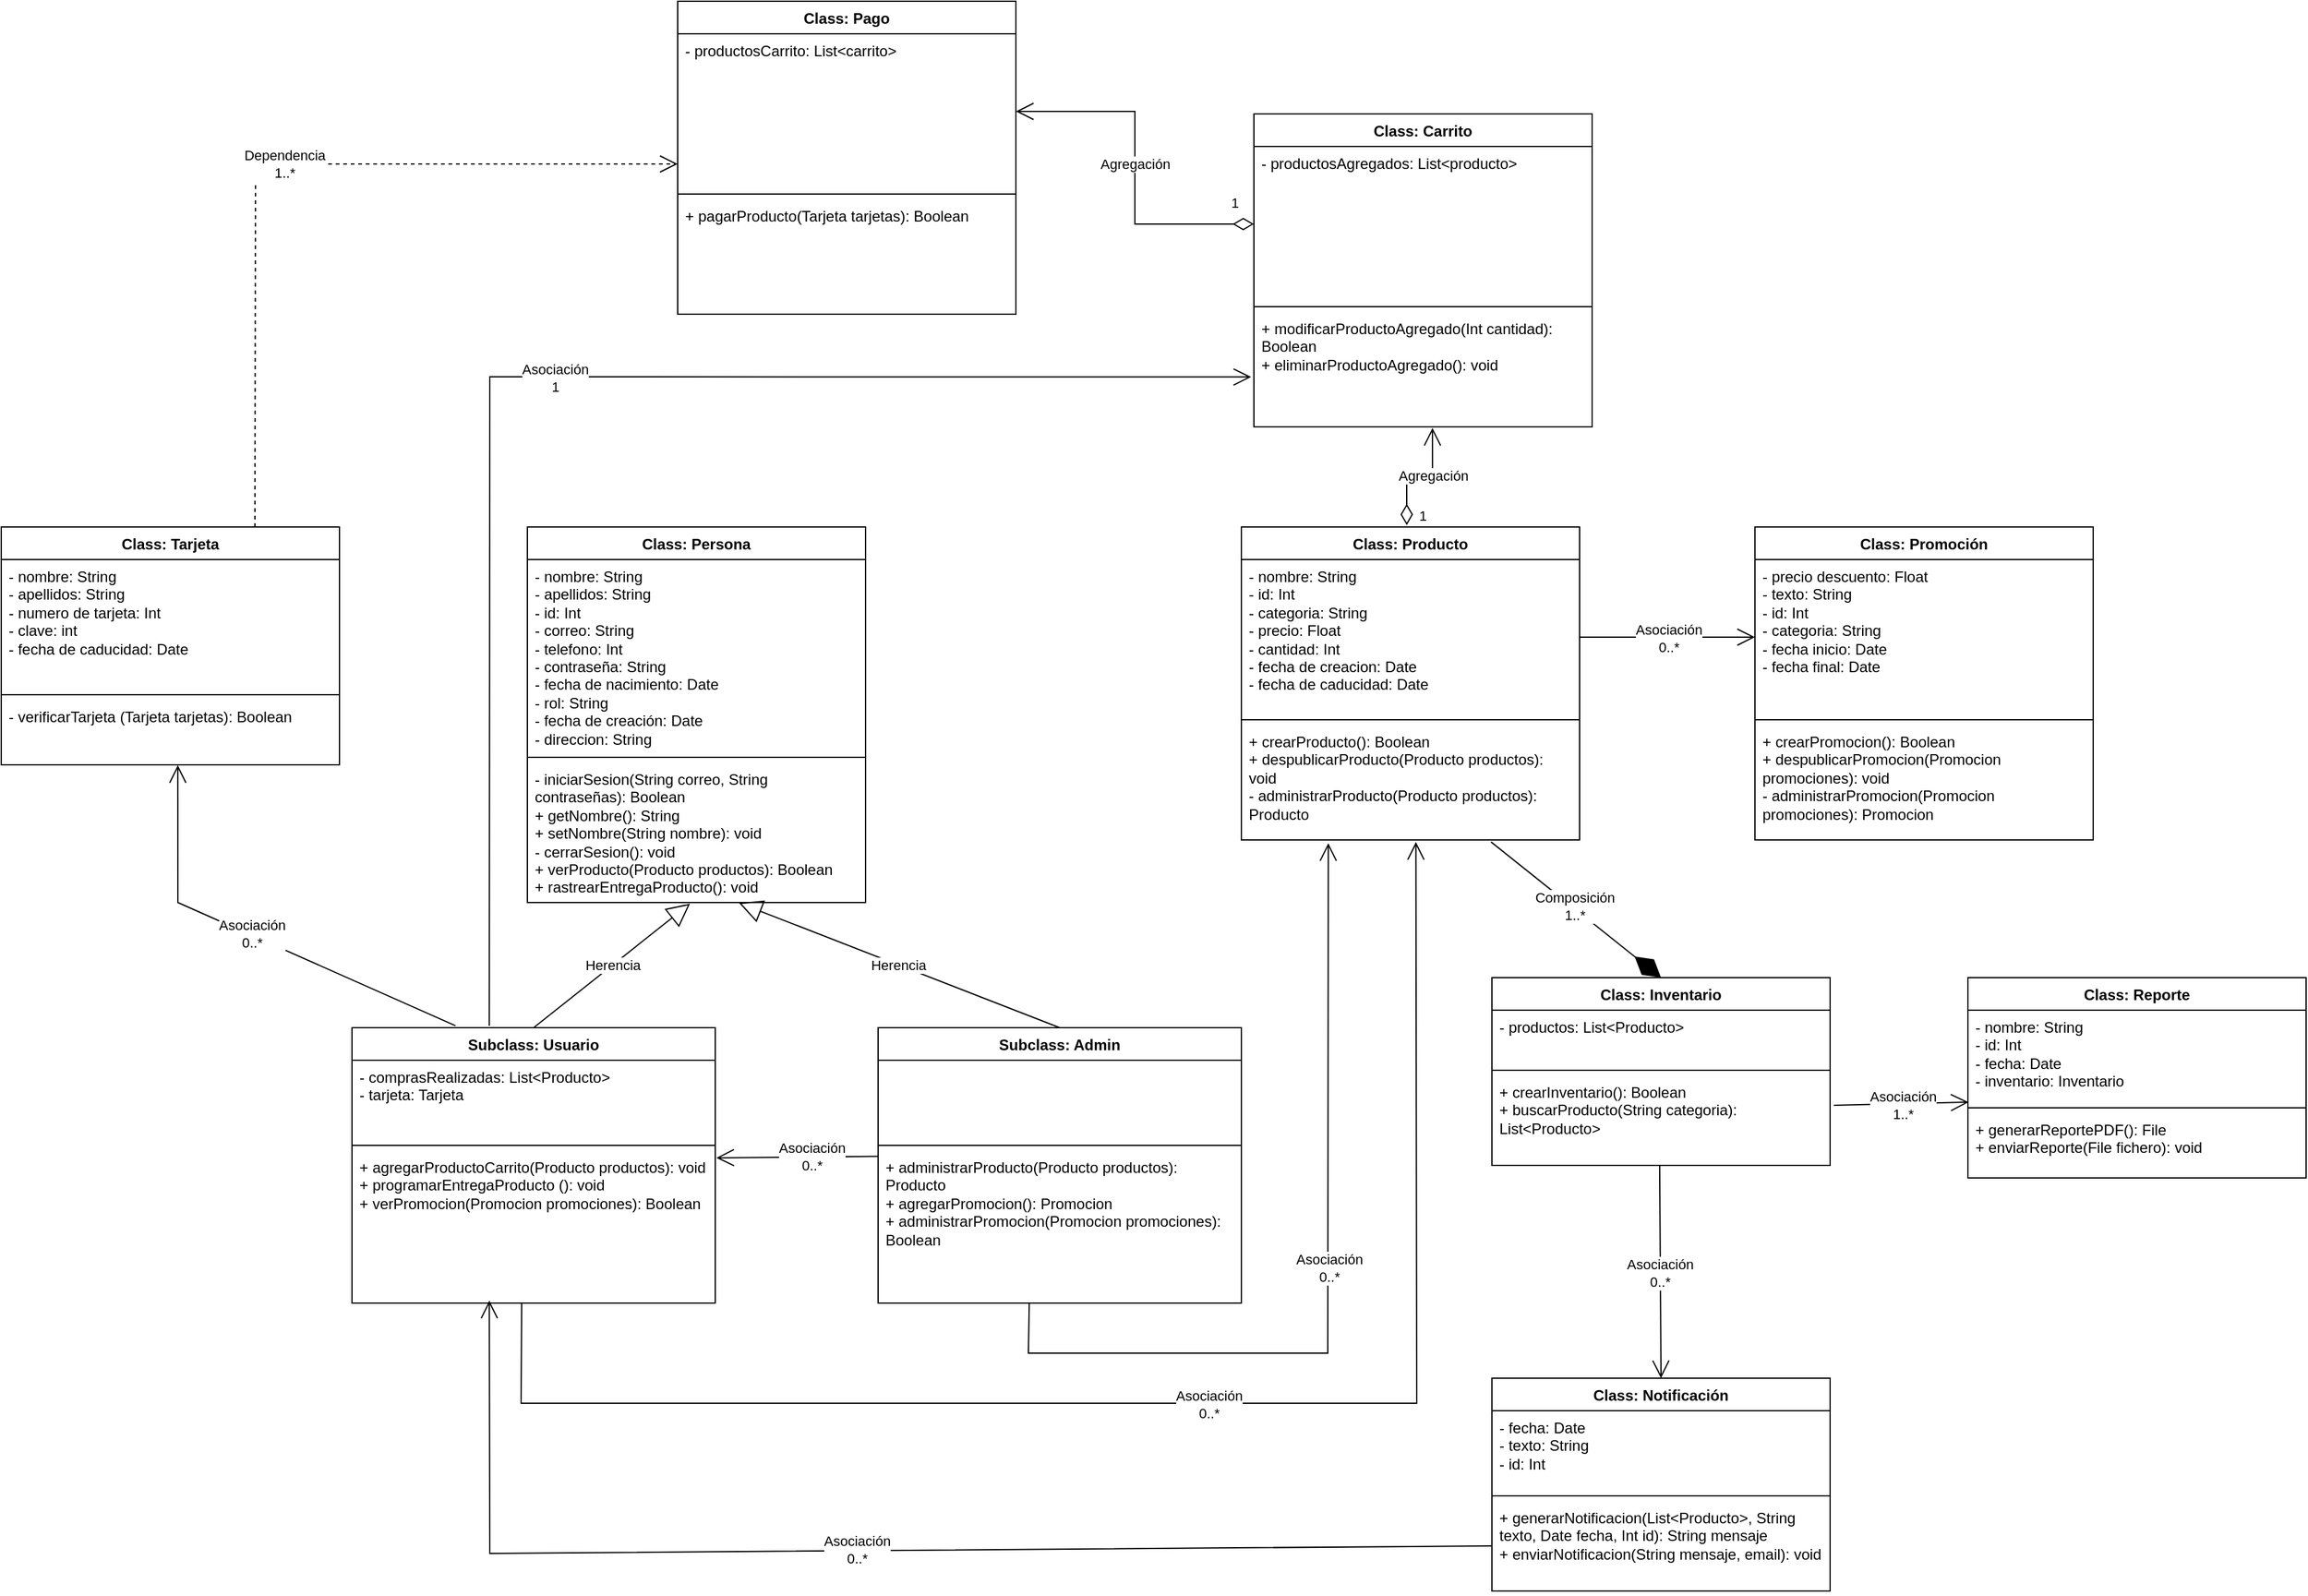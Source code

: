 <mxfile version="24.2.5" type="device">
  <diagram name="Página-1" id="-EEHuzkSb7xyCGnsYyjI">
    <mxGraphModel dx="3430" dy="2863" grid="1" gridSize="10" guides="1" tooltips="1" connect="1" arrows="1" fold="1" page="1" pageScale="1" pageWidth="827" pageHeight="1169" math="0" shadow="0">
      <root>
        <mxCell id="0" />
        <mxCell id="1" parent="0" />
        <mxCell id="qI3UWV8vr8-UtVVQKk_--10" value="Class: Persona" style="swimlane;fontStyle=1;align=center;verticalAlign=top;childLayout=stackLayout;horizontal=1;startSize=26;horizontalStack=0;resizeParent=1;resizeParentMax=0;resizeLast=0;collapsible=1;marginBottom=0;whiteSpace=wrap;html=1;" vertex="1" parent="1">
          <mxGeometry x="190" y="120" width="270" height="300" as="geometry" />
        </mxCell>
        <mxCell id="qI3UWV8vr8-UtVVQKk_--11" value="- nombre: String&lt;div&gt;- apellidos: String&lt;/div&gt;&lt;div&gt;- id: Int&lt;/div&gt;&lt;div&gt;- correo: String&lt;/div&gt;&lt;div&gt;- telefono: Int&lt;/div&gt;&lt;div&gt;- contraseña: String&lt;/div&gt;&lt;div&gt;- fecha de nacimiento: Date&lt;/div&gt;&lt;div&gt;- rol: String&lt;/div&gt;&lt;div&gt;- fecha de creación: Date&lt;/div&gt;&lt;div&gt;- direccion: String&lt;/div&gt;" style="text;strokeColor=none;fillColor=none;align=left;verticalAlign=top;spacingLeft=4;spacingRight=4;overflow=hidden;rotatable=0;points=[[0,0.5],[1,0.5]];portConstraint=eastwest;whiteSpace=wrap;html=1;" vertex="1" parent="qI3UWV8vr8-UtVVQKk_--10">
          <mxGeometry y="26" width="270" height="154" as="geometry" />
        </mxCell>
        <mxCell id="qI3UWV8vr8-UtVVQKk_--12" value="" style="line;strokeWidth=1;fillColor=none;align=left;verticalAlign=middle;spacingTop=-1;spacingLeft=3;spacingRight=3;rotatable=0;labelPosition=right;points=[];portConstraint=eastwest;strokeColor=inherit;" vertex="1" parent="qI3UWV8vr8-UtVVQKk_--10">
          <mxGeometry y="180" width="270" height="8" as="geometry" />
        </mxCell>
        <mxCell id="qI3UWV8vr8-UtVVQKk_--13" value="- iniciarSesion(String correo, String contraseñas): Boolean&lt;div&gt;+ getNombre(): String&lt;/div&gt;&lt;div&gt;+ setNombre(String nombre): void&lt;div&gt;- cerrarSesion(): void&lt;/div&gt;&lt;/div&gt;&lt;div&gt;&lt;div&gt;+ verProducto(Producto productos): Boolean&lt;/div&gt;&lt;/div&gt;&lt;div&gt;&lt;div&gt;+ rastrearEntregaProducto(): void&lt;/div&gt;&lt;/div&gt;&lt;div&gt;&lt;br&gt;&lt;/div&gt;" style="text;strokeColor=none;fillColor=none;align=left;verticalAlign=top;spacingLeft=4;spacingRight=4;overflow=hidden;rotatable=0;points=[[0,0.5],[1,0.5]];portConstraint=eastwest;whiteSpace=wrap;html=1;" vertex="1" parent="qI3UWV8vr8-UtVVQKk_--10">
          <mxGeometry y="188" width="270" height="112" as="geometry" />
        </mxCell>
        <mxCell id="qI3UWV8vr8-UtVVQKk_--14" value="Subclass: Usuario" style="swimlane;fontStyle=1;align=center;verticalAlign=top;childLayout=stackLayout;horizontal=1;startSize=26;horizontalStack=0;resizeParent=1;resizeParentMax=0;resizeLast=0;collapsible=1;marginBottom=0;whiteSpace=wrap;html=1;" vertex="1" parent="1">
          <mxGeometry x="50" y="520" width="290" height="220" as="geometry" />
        </mxCell>
        <mxCell id="qI3UWV8vr8-UtVVQKk_--15" value="&lt;div&gt;&lt;span style=&quot;background-color: initial;&quot;&gt;- comprasRealizadas: List&amp;lt;Producto&amp;gt;&lt;/span&gt;&lt;br&gt;&lt;/div&gt;- tarjeta: Tarjeta" style="text;strokeColor=none;fillColor=none;align=left;verticalAlign=top;spacingLeft=4;spacingRight=4;overflow=hidden;rotatable=0;points=[[0,0.5],[1,0.5]];portConstraint=eastwest;whiteSpace=wrap;html=1;" vertex="1" parent="qI3UWV8vr8-UtVVQKk_--14">
          <mxGeometry y="26" width="290" height="64" as="geometry" />
        </mxCell>
        <mxCell id="qI3UWV8vr8-UtVVQKk_--16" value="" style="line;strokeWidth=1;fillColor=none;align=left;verticalAlign=middle;spacingTop=-1;spacingLeft=3;spacingRight=3;rotatable=0;labelPosition=right;points=[];portConstraint=eastwest;strokeColor=inherit;" vertex="1" parent="qI3UWV8vr8-UtVVQKk_--14">
          <mxGeometry y="90" width="290" height="8" as="geometry" />
        </mxCell>
        <mxCell id="qI3UWV8vr8-UtVVQKk_--17" value="&lt;div&gt;&lt;span style=&quot;background-color: initial;&quot;&gt;+ agregarProductoCarrito(Producto productos): void&lt;/span&gt;&lt;br&gt;&lt;/div&gt;&lt;div&gt;&lt;span style=&quot;background-color: initial;&quot;&gt;+ programarEntregaProducto (): void&lt;/span&gt;&lt;br&gt;&lt;/div&gt;&lt;div&gt;&lt;span style=&quot;background-color: initial;&quot;&gt;+ verPromocion(Promocion promociones): Boolean&lt;/span&gt;&lt;br&gt;&lt;/div&gt;" style="text;strokeColor=none;fillColor=none;align=left;verticalAlign=top;spacingLeft=4;spacingRight=4;overflow=hidden;rotatable=0;points=[[0,0.5],[1,0.5]];portConstraint=eastwest;whiteSpace=wrap;html=1;" vertex="1" parent="qI3UWV8vr8-UtVVQKk_--14">
          <mxGeometry y="98" width="290" height="122" as="geometry" />
        </mxCell>
        <mxCell id="qI3UWV8vr8-UtVVQKk_--18" value="Subclass: Admin" style="swimlane;fontStyle=1;align=center;verticalAlign=top;childLayout=stackLayout;horizontal=1;startSize=26;horizontalStack=0;resizeParent=1;resizeParentMax=0;resizeLast=0;collapsible=1;marginBottom=0;whiteSpace=wrap;html=1;" vertex="1" parent="1">
          <mxGeometry x="470" y="520" width="290" height="220" as="geometry" />
        </mxCell>
        <mxCell id="qI3UWV8vr8-UtVVQKk_--19" value="&lt;div&gt;&lt;br&gt;&lt;/div&gt;" style="text;strokeColor=none;fillColor=none;align=left;verticalAlign=top;spacingLeft=4;spacingRight=4;overflow=hidden;rotatable=0;points=[[0,0.5],[1,0.5]];portConstraint=eastwest;whiteSpace=wrap;html=1;" vertex="1" parent="qI3UWV8vr8-UtVVQKk_--18">
          <mxGeometry y="26" width="290" height="64" as="geometry" />
        </mxCell>
        <mxCell id="qI3UWV8vr8-UtVVQKk_--20" value="" style="line;strokeWidth=1;fillColor=none;align=left;verticalAlign=middle;spacingTop=-1;spacingLeft=3;spacingRight=3;rotatable=0;labelPosition=right;points=[];portConstraint=eastwest;strokeColor=inherit;" vertex="1" parent="qI3UWV8vr8-UtVVQKk_--18">
          <mxGeometry y="90" width="290" height="8" as="geometry" />
        </mxCell>
        <mxCell id="qI3UWV8vr8-UtVVQKk_--21" value="+ administrarProducto(Producto productos): Producto&lt;div&gt;&lt;div&gt;&lt;span style=&quot;background-color: initial;&quot;&gt;+ agregarPromocion(): Promocion&lt;/span&gt;&lt;br&gt;&lt;/div&gt;&lt;/div&gt;&lt;div&gt;+ administrarPromocion(Promocion promociones): Boolean&lt;/div&gt;" style="text;strokeColor=none;fillColor=none;align=left;verticalAlign=top;spacingLeft=4;spacingRight=4;overflow=hidden;rotatable=0;points=[[0,0.5],[1,0.5]];portConstraint=eastwest;whiteSpace=wrap;html=1;" vertex="1" parent="qI3UWV8vr8-UtVVQKk_--18">
          <mxGeometry y="98" width="290" height="122" as="geometry" />
        </mxCell>
        <mxCell id="qI3UWV8vr8-UtVVQKk_--23" value="Herencia" style="endArrow=block;endSize=16;endFill=0;html=1;rounded=0;exitX=0.5;exitY=0;exitDx=0;exitDy=0;entryX=0.481;entryY=1.008;entryDx=0;entryDy=0;entryPerimeter=0;" edge="1" parent="1" source="qI3UWV8vr8-UtVVQKk_--14" target="qI3UWV8vr8-UtVVQKk_--13">
          <mxGeometry x="0.006" width="160" relative="1" as="geometry">
            <mxPoint x="250" y="540" as="sourcePoint" />
            <mxPoint x="410" y="540" as="targetPoint" />
            <mxPoint as="offset" />
          </mxGeometry>
        </mxCell>
        <mxCell id="qI3UWV8vr8-UtVVQKk_--24" value="Herencia" style="endArrow=block;endSize=16;endFill=0;html=1;rounded=0;entryX=0.626;entryY=1.003;entryDx=0;entryDy=0;entryPerimeter=0;exitX=0.5;exitY=0;exitDx=0;exitDy=0;" edge="1" parent="1" source="qI3UWV8vr8-UtVVQKk_--18" target="qI3UWV8vr8-UtVVQKk_--13">
          <mxGeometry x="0.006" width="160" relative="1" as="geometry">
            <mxPoint x="420" y="470" as="sourcePoint" />
            <mxPoint x="205" y="470" as="targetPoint" />
            <mxPoint as="offset" />
          </mxGeometry>
        </mxCell>
        <mxCell id="qI3UWV8vr8-UtVVQKk_--25" value="Class: Tarjeta" style="swimlane;fontStyle=1;align=center;verticalAlign=top;childLayout=stackLayout;horizontal=1;startSize=26;horizontalStack=0;resizeParent=1;resizeParentMax=0;resizeLast=0;collapsible=1;marginBottom=0;whiteSpace=wrap;html=1;" vertex="1" parent="1">
          <mxGeometry x="-230" y="120" width="270" height="190" as="geometry" />
        </mxCell>
        <mxCell id="qI3UWV8vr8-UtVVQKk_--26" value="- nombre: String&lt;div&gt;- apellidos: String&lt;/div&gt;&lt;div&gt;- numero de tarjeta: Int&lt;/div&gt;&lt;div&gt;- clave: int&lt;/div&gt;&lt;div&gt;- fecha de caducidad: Date&lt;/div&gt;" style="text;strokeColor=none;fillColor=none;align=left;verticalAlign=top;spacingLeft=4;spacingRight=4;overflow=hidden;rotatable=0;points=[[0,0.5],[1,0.5]];portConstraint=eastwest;whiteSpace=wrap;html=1;" vertex="1" parent="qI3UWV8vr8-UtVVQKk_--25">
          <mxGeometry y="26" width="270" height="104" as="geometry" />
        </mxCell>
        <mxCell id="qI3UWV8vr8-UtVVQKk_--27" value="" style="line;strokeWidth=1;fillColor=none;align=left;verticalAlign=middle;spacingTop=-1;spacingLeft=3;spacingRight=3;rotatable=0;labelPosition=right;points=[];portConstraint=eastwest;strokeColor=inherit;" vertex="1" parent="qI3UWV8vr8-UtVVQKk_--25">
          <mxGeometry y="130" width="270" height="8" as="geometry" />
        </mxCell>
        <mxCell id="qI3UWV8vr8-UtVVQKk_--28" value="- verificarTarjeta (Tarjeta tarjetas): Boolean" style="text;strokeColor=none;fillColor=none;align=left;verticalAlign=top;spacingLeft=4;spacingRight=4;overflow=hidden;rotatable=0;points=[[0,0.5],[1,0.5]];portConstraint=eastwest;whiteSpace=wrap;html=1;" vertex="1" parent="qI3UWV8vr8-UtVVQKk_--25">
          <mxGeometry y="138" width="270" height="52" as="geometry" />
        </mxCell>
        <mxCell id="qI3UWV8vr8-UtVVQKk_--30" value="" style="endArrow=open;endFill=1;endSize=12;html=1;rounded=0;entryX=0.522;entryY=1.005;entryDx=0;entryDy=0;entryPerimeter=0;exitX=0.285;exitY=-0.007;exitDx=0;exitDy=0;exitPerimeter=0;" edge="1" parent="1" source="qI3UWV8vr8-UtVVQKk_--14" target="qI3UWV8vr8-UtVVQKk_--28">
          <mxGeometry width="160" relative="1" as="geometry">
            <mxPoint x="740" y="330" as="sourcePoint" />
            <mxPoint x="941" y="320" as="targetPoint" />
            <Array as="points">
              <mxPoint x="-89" y="420" />
            </Array>
          </mxGeometry>
        </mxCell>
        <mxCell id="qI3UWV8vr8-UtVVQKk_--31" value="Asociación&lt;div&gt;0..*&lt;/div&gt;" style="edgeLabel;html=1;align=center;verticalAlign=middle;resizable=0;points=[];" vertex="1" connectable="0" parent="qI3UWV8vr8-UtVVQKk_--30">
          <mxGeometry x="0.012" y="-1" relative="1" as="geometry">
            <mxPoint as="offset" />
          </mxGeometry>
        </mxCell>
        <mxCell id="qI3UWV8vr8-UtVVQKk_--32" value="Class: Producto" style="swimlane;fontStyle=1;align=center;verticalAlign=top;childLayout=stackLayout;horizontal=1;startSize=26;horizontalStack=0;resizeParent=1;resizeParentMax=0;resizeLast=0;collapsible=1;marginBottom=0;whiteSpace=wrap;html=1;" vertex="1" parent="1">
          <mxGeometry x="760" y="120" width="270" height="250" as="geometry" />
        </mxCell>
        <mxCell id="qI3UWV8vr8-UtVVQKk_--33" value="- nombre: String&lt;div&gt;- id: Int&lt;/div&gt;&lt;div&gt;- categoria: String&lt;/div&gt;&lt;div&gt;- precio: Float&lt;/div&gt;&lt;div&gt;- cantidad: Int&lt;/div&gt;&lt;div&gt;- fecha de creacion: Date&lt;/div&gt;&lt;div&gt;- fecha de caducidad: Date&lt;/div&gt;" style="text;strokeColor=none;fillColor=none;align=left;verticalAlign=top;spacingLeft=4;spacingRight=4;overflow=hidden;rotatable=0;points=[[0,0.5],[1,0.5]];portConstraint=eastwest;whiteSpace=wrap;html=1;" vertex="1" parent="qI3UWV8vr8-UtVVQKk_--32">
          <mxGeometry y="26" width="270" height="124" as="geometry" />
        </mxCell>
        <mxCell id="qI3UWV8vr8-UtVVQKk_--34" value="" style="line;strokeWidth=1;fillColor=none;align=left;verticalAlign=middle;spacingTop=-1;spacingLeft=3;spacingRight=3;rotatable=0;labelPosition=right;points=[];portConstraint=eastwest;strokeColor=inherit;" vertex="1" parent="qI3UWV8vr8-UtVVQKk_--32">
          <mxGeometry y="150" width="270" height="8" as="geometry" />
        </mxCell>
        <mxCell id="qI3UWV8vr8-UtVVQKk_--35" value="+ crearProducto(): Boolean&lt;div&gt;+ despublicarProducto(Producto productos): void&lt;/div&gt;&lt;div&gt;&lt;span style=&quot;text-indent: 85.5px; background-color: initial;&quot;&gt;- administrarProducto(Producto productos): Producto&lt;/span&gt;&lt;/div&gt;" style="text;strokeColor=none;fillColor=none;align=left;verticalAlign=top;spacingLeft=4;spacingRight=4;overflow=hidden;rotatable=0;points=[[0,0.5],[1,0.5]];portConstraint=eastwest;whiteSpace=wrap;html=1;" vertex="1" parent="qI3UWV8vr8-UtVVQKk_--32">
          <mxGeometry y="158" width="270" height="92" as="geometry" />
        </mxCell>
        <mxCell id="qI3UWV8vr8-UtVVQKk_--36" value="" style="endArrow=open;endFill=1;endSize=12;html=1;rounded=0;exitX=0.467;exitY=0.997;exitDx=0;exitDy=0;exitPerimeter=0;entryX=0.516;entryY=1.018;entryDx=0;entryDy=0;entryPerimeter=0;" edge="1" parent="1" source="qI3UWV8vr8-UtVVQKk_--17" target="qI3UWV8vr8-UtVVQKk_--35">
          <mxGeometry width="160" relative="1" as="geometry">
            <mxPoint x="478.0" y="939.6" as="sourcePoint" />
            <mxPoint x="900" y="410" as="targetPoint" />
            <Array as="points">
              <mxPoint x="185" y="820" />
              <mxPoint x="900" y="820" />
            </Array>
          </mxGeometry>
        </mxCell>
        <mxCell id="qI3UWV8vr8-UtVVQKk_--37" value="Asociación&lt;div&gt;0..*&lt;/div&gt;" style="edgeLabel;html=1;align=center;verticalAlign=middle;resizable=0;points=[];" vertex="1" connectable="0" parent="qI3UWV8vr8-UtVVQKk_--36">
          <mxGeometry x="0.012" y="-1" relative="1" as="geometry">
            <mxPoint as="offset" />
          </mxGeometry>
        </mxCell>
        <mxCell id="qI3UWV8vr8-UtVVQKk_--38" value="Class: Inventario" style="swimlane;fontStyle=1;align=center;verticalAlign=top;childLayout=stackLayout;horizontal=1;startSize=26;horizontalStack=0;resizeParent=1;resizeParentMax=0;resizeLast=0;collapsible=1;marginBottom=0;whiteSpace=wrap;html=1;" vertex="1" parent="1">
          <mxGeometry x="960" y="480" width="270" height="150" as="geometry" />
        </mxCell>
        <mxCell id="qI3UWV8vr8-UtVVQKk_--39" value="- productos: List&amp;lt;Producto&amp;gt;" style="text;strokeColor=none;fillColor=none;align=left;verticalAlign=top;spacingLeft=4;spacingRight=4;overflow=hidden;rotatable=0;points=[[0,0.5],[1,0.5]];portConstraint=eastwest;whiteSpace=wrap;html=1;" vertex="1" parent="qI3UWV8vr8-UtVVQKk_--38">
          <mxGeometry y="26" width="270" height="44" as="geometry" />
        </mxCell>
        <mxCell id="qI3UWV8vr8-UtVVQKk_--40" value="" style="line;strokeWidth=1;fillColor=none;align=left;verticalAlign=middle;spacingTop=-1;spacingLeft=3;spacingRight=3;rotatable=0;labelPosition=right;points=[];portConstraint=eastwest;strokeColor=inherit;" vertex="1" parent="qI3UWV8vr8-UtVVQKk_--38">
          <mxGeometry y="70" width="270" height="8" as="geometry" />
        </mxCell>
        <mxCell id="qI3UWV8vr8-UtVVQKk_--41" value="&lt;div&gt;+ crearInventario(): Boolean&lt;/div&gt;&lt;div&gt;+ buscarProducto(String categoria): List&amp;lt;Producto&amp;gt;&lt;br&gt;&lt;/div&gt;&lt;div&gt;&lt;br&gt;&lt;/div&gt;" style="text;strokeColor=none;fillColor=none;align=left;verticalAlign=top;spacingLeft=4;spacingRight=4;overflow=hidden;rotatable=0;points=[[0,0.5],[1,0.5]];portConstraint=eastwest;whiteSpace=wrap;html=1;" vertex="1" parent="qI3UWV8vr8-UtVVQKk_--38">
          <mxGeometry y="78" width="270" height="72" as="geometry" />
        </mxCell>
        <mxCell id="qI3UWV8vr8-UtVVQKk_--42" value="" style="endArrow=diamondThin;endFill=1;endSize=24;html=1;rounded=0;exitX=0.738;exitY=1.017;exitDx=0;exitDy=0;exitPerimeter=0;entryX=0.5;entryY=0;entryDx=0;entryDy=0;" edge="1" parent="1" source="qI3UWV8vr8-UtVVQKk_--35" target="qI3UWV8vr8-UtVVQKk_--38">
          <mxGeometry width="160" relative="1" as="geometry">
            <mxPoint x="770" y="520" as="sourcePoint" />
            <mxPoint x="1180" y="400" as="targetPoint" />
          </mxGeometry>
        </mxCell>
        <mxCell id="qI3UWV8vr8-UtVVQKk_--43" value="Composición&lt;div&gt;1..*&lt;/div&gt;" style="edgeLabel;html=1;align=center;verticalAlign=middle;resizable=0;points=[];" vertex="1" connectable="0" parent="qI3UWV8vr8-UtVVQKk_--42">
          <mxGeometry x="-0.034" y="1" relative="1" as="geometry">
            <mxPoint as="offset" />
          </mxGeometry>
        </mxCell>
        <mxCell id="qI3UWV8vr8-UtVVQKk_--44" value="" style="endArrow=open;endFill=1;endSize=12;html=1;rounded=0;entryX=0.257;entryY=1.028;entryDx=0;entryDy=0;entryPerimeter=0;exitX=0.416;exitY=1.002;exitDx=0;exitDy=0;exitPerimeter=0;" edge="1" parent="1" source="qI3UWV8vr8-UtVVQKk_--21" target="qI3UWV8vr8-UtVVQKk_--35">
          <mxGeometry width="160" relative="1" as="geometry">
            <mxPoint x="560" y="730" as="sourcePoint" />
            <mxPoint x="970" y="619" as="targetPoint" />
            <Array as="points">
              <mxPoint x="590" y="780" />
              <mxPoint x="829" y="780" />
            </Array>
          </mxGeometry>
        </mxCell>
        <mxCell id="qI3UWV8vr8-UtVVQKk_--45" value="Asociación&lt;div&gt;0..*&lt;/div&gt;" style="edgeLabel;html=1;align=center;verticalAlign=middle;resizable=0;points=[];" vertex="1" connectable="0" parent="qI3UWV8vr8-UtVVQKk_--44">
          <mxGeometry x="0.012" y="-1" relative="1" as="geometry">
            <mxPoint as="offset" />
          </mxGeometry>
        </mxCell>
        <mxCell id="qI3UWV8vr8-UtVVQKk_--51" value="Class: Notificación" style="swimlane;fontStyle=1;align=center;verticalAlign=top;childLayout=stackLayout;horizontal=1;startSize=26;horizontalStack=0;resizeParent=1;resizeParentMax=0;resizeLast=0;collapsible=1;marginBottom=0;whiteSpace=wrap;html=1;" vertex="1" parent="1">
          <mxGeometry x="960" y="800" width="270" height="170" as="geometry" />
        </mxCell>
        <mxCell id="qI3UWV8vr8-UtVVQKk_--52" value="- fecha: Date&lt;div&gt;- texto: String&lt;/div&gt;&lt;div&gt;- id: Int&lt;/div&gt;" style="text;strokeColor=none;fillColor=none;align=left;verticalAlign=top;spacingLeft=4;spacingRight=4;overflow=hidden;rotatable=0;points=[[0,0.5],[1,0.5]];portConstraint=eastwest;whiteSpace=wrap;html=1;" vertex="1" parent="qI3UWV8vr8-UtVVQKk_--51">
          <mxGeometry y="26" width="270" height="64" as="geometry" />
        </mxCell>
        <mxCell id="qI3UWV8vr8-UtVVQKk_--53" value="" style="line;strokeWidth=1;fillColor=none;align=left;verticalAlign=middle;spacingTop=-1;spacingLeft=3;spacingRight=3;rotatable=0;labelPosition=right;points=[];portConstraint=eastwest;strokeColor=inherit;" vertex="1" parent="qI3UWV8vr8-UtVVQKk_--51">
          <mxGeometry y="90" width="270" height="8" as="geometry" />
        </mxCell>
        <mxCell id="qI3UWV8vr8-UtVVQKk_--54" value="&lt;div&gt;+ generarNotificacion(List&amp;lt;Producto&amp;gt;, String texto, Date fecha, Int id): String mensaje&lt;/div&gt;&lt;div&gt;+ enviarNotificacion(String mensaje, email): void&lt;/div&gt;" style="text;strokeColor=none;fillColor=none;align=left;verticalAlign=top;spacingLeft=4;spacingRight=4;overflow=hidden;rotatable=0;points=[[0,0.5],[1,0.5]];portConstraint=eastwest;whiteSpace=wrap;html=1;" vertex="1" parent="qI3UWV8vr8-UtVVQKk_--51">
          <mxGeometry y="98" width="270" height="72" as="geometry" />
        </mxCell>
        <mxCell id="qI3UWV8vr8-UtVVQKk_--55" value="" style="endArrow=open;endFill=1;endSize=12;html=1;rounded=0;entryX=0.5;entryY=0;entryDx=0;entryDy=0;exitX=0.496;exitY=0.993;exitDx=0;exitDy=0;exitPerimeter=0;" edge="1" parent="1" source="qI3UWV8vr8-UtVVQKk_--41" target="qI3UWV8vr8-UtVVQKk_--51">
          <mxGeometry width="160" relative="1" as="geometry">
            <mxPoint x="1052" y="724.5" as="sourcePoint" />
            <mxPoint x="830" y="515.5" as="targetPoint" />
            <Array as="points" />
          </mxGeometry>
        </mxCell>
        <mxCell id="qI3UWV8vr8-UtVVQKk_--56" value="Asociación&lt;div&gt;0..*&lt;/div&gt;" style="edgeLabel;html=1;align=center;verticalAlign=middle;resizable=0;points=[];" vertex="1" connectable="0" parent="qI3UWV8vr8-UtVVQKk_--55">
          <mxGeometry x="0.012" y="-1" relative="1" as="geometry">
            <mxPoint as="offset" />
          </mxGeometry>
        </mxCell>
        <mxCell id="qI3UWV8vr8-UtVVQKk_--57" value="" style="endArrow=open;endFill=1;endSize=12;html=1;rounded=0;exitX=0;exitY=0.5;exitDx=0;exitDy=0;entryX=0.378;entryY=0.984;entryDx=0;entryDy=0;entryPerimeter=0;" edge="1" parent="1" source="qI3UWV8vr8-UtVVQKk_--54" target="qI3UWV8vr8-UtVVQKk_--17">
          <mxGeometry width="160" relative="1" as="geometry">
            <mxPoint x="720" y="860" as="sourcePoint" />
            <mxPoint x="70" y="800" as="targetPoint" />
            <Array as="points">
              <mxPoint x="160" y="940" />
            </Array>
          </mxGeometry>
        </mxCell>
        <mxCell id="qI3UWV8vr8-UtVVQKk_--58" value="Asociación&lt;div&gt;0..*&lt;/div&gt;" style="edgeLabel;html=1;align=center;verticalAlign=middle;resizable=0;points=[];" vertex="1" connectable="0" parent="qI3UWV8vr8-UtVVQKk_--57">
          <mxGeometry x="0.012" y="-1" relative="1" as="geometry">
            <mxPoint as="offset" />
          </mxGeometry>
        </mxCell>
        <mxCell id="qI3UWV8vr8-UtVVQKk_--59" value="Class: Reporte" style="swimlane;fontStyle=1;align=center;verticalAlign=top;childLayout=stackLayout;horizontal=1;startSize=26;horizontalStack=0;resizeParent=1;resizeParentMax=0;resizeLast=0;collapsible=1;marginBottom=0;whiteSpace=wrap;html=1;" vertex="1" parent="1">
          <mxGeometry x="1340" y="480" width="270" height="160" as="geometry" />
        </mxCell>
        <mxCell id="qI3UWV8vr8-UtVVQKk_--60" value="- nombre: String&lt;div&gt;- id: Int&lt;/div&gt;&lt;div&gt;- fecha: Date&lt;/div&gt;&lt;div&gt;- inventario: Inventario&lt;/div&gt;" style="text;strokeColor=none;fillColor=none;align=left;verticalAlign=top;spacingLeft=4;spacingRight=4;overflow=hidden;rotatable=0;points=[[0,0.5],[1,0.5]];portConstraint=eastwest;whiteSpace=wrap;html=1;" vertex="1" parent="qI3UWV8vr8-UtVVQKk_--59">
          <mxGeometry y="26" width="270" height="74" as="geometry" />
        </mxCell>
        <mxCell id="qI3UWV8vr8-UtVVQKk_--61" value="" style="line;strokeWidth=1;fillColor=none;align=left;verticalAlign=middle;spacingTop=-1;spacingLeft=3;spacingRight=3;rotatable=0;labelPosition=right;points=[];portConstraint=eastwest;strokeColor=inherit;" vertex="1" parent="qI3UWV8vr8-UtVVQKk_--59">
          <mxGeometry y="100" width="270" height="8" as="geometry" />
        </mxCell>
        <mxCell id="qI3UWV8vr8-UtVVQKk_--62" value="&lt;div&gt;+ generarReportePDF(): File&lt;/div&gt;&lt;div&gt;+ enviarReporte(File fichero): void&lt;/div&gt;" style="text;strokeColor=none;fillColor=none;align=left;verticalAlign=top;spacingLeft=4;spacingRight=4;overflow=hidden;rotatable=0;points=[[0,0.5],[1,0.5]];portConstraint=eastwest;whiteSpace=wrap;html=1;" vertex="1" parent="qI3UWV8vr8-UtVVQKk_--59">
          <mxGeometry y="108" width="270" height="52" as="geometry" />
        </mxCell>
        <mxCell id="qI3UWV8vr8-UtVVQKk_--63" value="" style="endArrow=open;endFill=1;endSize=12;html=1;rounded=0;entryX=0.002;entryY=0.993;entryDx=0;entryDy=0;exitX=1.011;exitY=0.333;exitDx=0;exitDy=0;entryPerimeter=0;exitPerimeter=0;" edge="1" parent="1" source="qI3UWV8vr8-UtVVQKk_--41" target="qI3UWV8vr8-UtVVQKk_--60">
          <mxGeometry width="160" relative="1" as="geometry">
            <mxPoint x="1104" y="610" as="sourcePoint" />
            <mxPoint x="1105" y="810" as="targetPoint" />
            <Array as="points" />
          </mxGeometry>
        </mxCell>
        <mxCell id="qI3UWV8vr8-UtVVQKk_--64" value="Asociación&lt;div&gt;1..*&lt;/div&gt;" style="edgeLabel;html=1;align=center;verticalAlign=middle;resizable=0;points=[];" vertex="1" connectable="0" parent="qI3UWV8vr8-UtVVQKk_--63">
          <mxGeometry x="0.012" y="-1" relative="1" as="geometry">
            <mxPoint as="offset" />
          </mxGeometry>
        </mxCell>
        <mxCell id="qI3UWV8vr8-UtVVQKk_--68" value="" style="endArrow=open;endFill=1;endSize=12;html=1;rounded=0;exitX=0;exitY=0.039;exitDx=0;exitDy=0;exitPerimeter=0;entryX=1.003;entryY=0.049;entryDx=0;entryDy=0;entryPerimeter=0;" edge="1" parent="1" source="qI3UWV8vr8-UtVVQKk_--21" target="qI3UWV8vr8-UtVVQKk_--17">
          <mxGeometry width="160" relative="1" as="geometry">
            <mxPoint x="400" y="619.5" as="sourcePoint" />
            <mxPoint x="360" y="650" as="targetPoint" />
          </mxGeometry>
        </mxCell>
        <mxCell id="qI3UWV8vr8-UtVVQKk_--69" value="Asociación&lt;div&gt;0..*&lt;/div&gt;" style="edgeLabel;html=1;align=center;verticalAlign=middle;resizable=0;points=[];" vertex="1" connectable="0" parent="qI3UWV8vr8-UtVVQKk_--68">
          <mxGeometry x="-0.179" y="-1" relative="1" as="geometry">
            <mxPoint as="offset" />
          </mxGeometry>
        </mxCell>
        <mxCell id="qI3UWV8vr8-UtVVQKk_--70" value="Class: Pago" style="swimlane;fontStyle=1;align=center;verticalAlign=top;childLayout=stackLayout;horizontal=1;startSize=26;horizontalStack=0;resizeParent=1;resizeParentMax=0;resizeLast=0;collapsible=1;marginBottom=0;whiteSpace=wrap;html=1;" vertex="1" parent="1">
          <mxGeometry x="310" y="-300" width="270" height="250" as="geometry" />
        </mxCell>
        <mxCell id="qI3UWV8vr8-UtVVQKk_--71" value="- productosCarrito: List&amp;lt;carrito&amp;gt;" style="text;strokeColor=none;fillColor=none;align=left;verticalAlign=top;spacingLeft=4;spacingRight=4;overflow=hidden;rotatable=0;points=[[0,0.5],[1,0.5]];portConstraint=eastwest;whiteSpace=wrap;html=1;" vertex="1" parent="qI3UWV8vr8-UtVVQKk_--70">
          <mxGeometry y="26" width="270" height="124" as="geometry" />
        </mxCell>
        <mxCell id="qI3UWV8vr8-UtVVQKk_--72" value="" style="line;strokeWidth=1;fillColor=none;align=left;verticalAlign=middle;spacingTop=-1;spacingLeft=3;spacingRight=3;rotatable=0;labelPosition=right;points=[];portConstraint=eastwest;strokeColor=inherit;" vertex="1" parent="qI3UWV8vr8-UtVVQKk_--70">
          <mxGeometry y="150" width="270" height="8" as="geometry" />
        </mxCell>
        <mxCell id="qI3UWV8vr8-UtVVQKk_--73" value="&lt;div&gt;+ pagarProducto(Tarjeta tarjetas): Boolean&lt;/div&gt;&lt;div&gt;&lt;br&gt;&lt;/div&gt;" style="text;strokeColor=none;fillColor=none;align=left;verticalAlign=top;spacingLeft=4;spacingRight=4;overflow=hidden;rotatable=0;points=[[0,0.5],[1,0.5]];portConstraint=eastwest;whiteSpace=wrap;html=1;" vertex="1" parent="qI3UWV8vr8-UtVVQKk_--70">
          <mxGeometry y="158" width="270" height="92" as="geometry" />
        </mxCell>
        <mxCell id="qI3UWV8vr8-UtVVQKk_--74" value="Class: Promoción" style="swimlane;fontStyle=1;align=center;verticalAlign=top;childLayout=stackLayout;horizontal=1;startSize=26;horizontalStack=0;resizeParent=1;resizeParentMax=0;resizeLast=0;collapsible=1;marginBottom=0;whiteSpace=wrap;html=1;" vertex="1" parent="1">
          <mxGeometry x="1170" y="120" width="270" height="250" as="geometry" />
        </mxCell>
        <mxCell id="qI3UWV8vr8-UtVVQKk_--75" value="- precio descuento: Float&lt;div&gt;- texto: String&lt;/div&gt;&lt;div&gt;- id: Int&lt;/div&gt;&lt;div&gt;- categoria: String&lt;/div&gt;&lt;div&gt;- fecha inicio: Date&lt;/div&gt;&lt;div&gt;- fecha final: Date&lt;/div&gt;" style="text;strokeColor=none;fillColor=none;align=left;verticalAlign=top;spacingLeft=4;spacingRight=4;overflow=hidden;rotatable=0;points=[[0,0.5],[1,0.5]];portConstraint=eastwest;whiteSpace=wrap;html=1;" vertex="1" parent="qI3UWV8vr8-UtVVQKk_--74">
          <mxGeometry y="26" width="270" height="124" as="geometry" />
        </mxCell>
        <mxCell id="qI3UWV8vr8-UtVVQKk_--76" value="" style="line;strokeWidth=1;fillColor=none;align=left;verticalAlign=middle;spacingTop=-1;spacingLeft=3;spacingRight=3;rotatable=0;labelPosition=right;points=[];portConstraint=eastwest;strokeColor=inherit;" vertex="1" parent="qI3UWV8vr8-UtVVQKk_--74">
          <mxGeometry y="150" width="270" height="8" as="geometry" />
        </mxCell>
        <mxCell id="qI3UWV8vr8-UtVVQKk_--77" value="+ crearPromocion(): Boolean&lt;div&gt;+ despublicarPromocion(Promocion promociones): void&lt;/div&gt;&lt;div&gt;- administrarPromocion(Promocion promociones): Promocion&lt;/div&gt;" style="text;strokeColor=none;fillColor=none;align=left;verticalAlign=top;spacingLeft=4;spacingRight=4;overflow=hidden;rotatable=0;points=[[0,0.5],[1,0.5]];portConstraint=eastwest;whiteSpace=wrap;html=1;" vertex="1" parent="qI3UWV8vr8-UtVVQKk_--74">
          <mxGeometry y="158" width="270" height="92" as="geometry" />
        </mxCell>
        <mxCell id="qI3UWV8vr8-UtVVQKk_--80" value="" style="endArrow=open;endFill=1;endSize=12;html=1;rounded=0;exitX=0.378;exitY=-0.007;exitDx=0;exitDy=0;exitPerimeter=0;entryX=-0.008;entryY=0.567;entryDx=0;entryDy=0;entryPerimeter=0;" edge="1" parent="1" source="qI3UWV8vr8-UtVVQKk_--14" target="qI3UWV8vr8-UtVVQKk_--91">
          <mxGeometry width="160" relative="1" as="geometry">
            <mxPoint x="120" y="520" as="sourcePoint" />
            <mxPoint x="740" as="targetPoint" />
            <Array as="points">
              <mxPoint x="160" />
            </Array>
          </mxGeometry>
        </mxCell>
        <mxCell id="qI3UWV8vr8-UtVVQKk_--81" value="Asociación&lt;div&gt;1&lt;/div&gt;" style="edgeLabel;html=1;align=center;verticalAlign=middle;resizable=0;points=[];" vertex="1" connectable="0" parent="qI3UWV8vr8-UtVVQKk_--80">
          <mxGeometry x="0.012" y="-1" relative="1" as="geometry">
            <mxPoint as="offset" />
          </mxGeometry>
        </mxCell>
        <mxCell id="qI3UWV8vr8-UtVVQKk_--82" value="Dependencia&lt;div&gt;1..*&lt;/div&gt;" style="endArrow=open;endSize=12;dashed=1;html=1;rounded=0;exitX=0.75;exitY=0;exitDx=0;exitDy=0;" edge="1" parent="1" source="qI3UWV8vr8-UtVVQKk_--25">
          <mxGeometry width="160" relative="1" as="geometry">
            <mxPoint x="200" y="250" as="sourcePoint" />
            <mxPoint x="310" y="-170" as="targetPoint" />
            <Array as="points">
              <mxPoint x="-27" y="-170" />
            </Array>
          </mxGeometry>
        </mxCell>
        <mxCell id="qI3UWV8vr8-UtVVQKk_--84" value="" style="endArrow=open;endFill=1;endSize=12;html=1;rounded=0;exitX=1;exitY=0.5;exitDx=0;exitDy=0;entryX=0;entryY=0.5;entryDx=0;entryDy=0;" edge="1" parent="1" source="qI3UWV8vr8-UtVVQKk_--33" target="qI3UWV8vr8-UtVVQKk_--75">
          <mxGeometry width="160" relative="1" as="geometry">
            <mxPoint x="1070" y="237" as="sourcePoint" />
            <mxPoint x="1071" y="150" as="targetPoint" />
            <Array as="points" />
          </mxGeometry>
        </mxCell>
        <mxCell id="qI3UWV8vr8-UtVVQKk_--85" value="Asociación&lt;div&gt;0..*&lt;/div&gt;" style="edgeLabel;html=1;align=center;verticalAlign=middle;resizable=0;points=[];" vertex="1" connectable="0" parent="qI3UWV8vr8-UtVVQKk_--84">
          <mxGeometry x="0.012" y="-1" relative="1" as="geometry">
            <mxPoint as="offset" />
          </mxGeometry>
        </mxCell>
        <mxCell id="qI3UWV8vr8-UtVVQKk_--86" value="1" style="endArrow=open;html=1;endSize=12;startArrow=diamondThin;startSize=14;startFill=0;edgeStyle=orthogonalEdgeStyle;align=left;verticalAlign=bottom;rounded=0;exitX=0.489;exitY=-0.006;exitDx=0;exitDy=0;exitPerimeter=0;entryX=0.528;entryY=1.009;entryDx=0;entryDy=0;entryPerimeter=0;" edge="1" parent="1" source="qI3UWV8vr8-UtVVQKk_--32" target="qI3UWV8vr8-UtVVQKk_--91">
          <mxGeometry x="-1" y="-8" relative="1" as="geometry">
            <mxPoint x="700" y="90" as="sourcePoint" />
            <mxPoint x="895" y="50" as="targetPoint" />
            <mxPoint y="2" as="offset" />
          </mxGeometry>
        </mxCell>
        <mxCell id="qI3UWV8vr8-UtVVQKk_--87" value="Agregación" style="edgeLabel;html=1;align=center;verticalAlign=middle;resizable=0;points=[];" vertex="1" connectable="0" parent="qI3UWV8vr8-UtVVQKk_--86">
          <mxGeometry x="0.221" relative="1" as="geometry">
            <mxPoint as="offset" />
          </mxGeometry>
        </mxCell>
        <mxCell id="qI3UWV8vr8-UtVVQKk_--88" value="Class: Carrito" style="swimlane;fontStyle=1;align=center;verticalAlign=top;childLayout=stackLayout;horizontal=1;startSize=26;horizontalStack=0;resizeParent=1;resizeParentMax=0;resizeLast=0;collapsible=1;marginBottom=0;whiteSpace=wrap;html=1;" vertex="1" parent="1">
          <mxGeometry x="770" y="-210" width="270" height="250" as="geometry" />
        </mxCell>
        <mxCell id="qI3UWV8vr8-UtVVQKk_--89" value="- productosAgregados: List&amp;lt;producto&amp;gt;" style="text;strokeColor=none;fillColor=none;align=left;verticalAlign=top;spacingLeft=4;spacingRight=4;overflow=hidden;rotatable=0;points=[[0,0.5],[1,0.5]];portConstraint=eastwest;whiteSpace=wrap;html=1;" vertex="1" parent="qI3UWV8vr8-UtVVQKk_--88">
          <mxGeometry y="26" width="270" height="124" as="geometry" />
        </mxCell>
        <mxCell id="qI3UWV8vr8-UtVVQKk_--90" value="" style="line;strokeWidth=1;fillColor=none;align=left;verticalAlign=middle;spacingTop=-1;spacingLeft=3;spacingRight=3;rotatable=0;labelPosition=right;points=[];portConstraint=eastwest;strokeColor=inherit;" vertex="1" parent="qI3UWV8vr8-UtVVQKk_--88">
          <mxGeometry y="150" width="270" height="8" as="geometry" />
        </mxCell>
        <mxCell id="qI3UWV8vr8-UtVVQKk_--91" value="+ modificarProductoAgregado(Int cantidad): Boolean&lt;div&gt;+ eliminarProductoAgregado(): void&lt;/div&gt;" style="text;strokeColor=none;fillColor=none;align=left;verticalAlign=top;spacingLeft=4;spacingRight=4;overflow=hidden;rotatable=0;points=[[0,0.5],[1,0.5]];portConstraint=eastwest;whiteSpace=wrap;html=1;" vertex="1" parent="qI3UWV8vr8-UtVVQKk_--88">
          <mxGeometry y="158" width="270" height="92" as="geometry" />
        </mxCell>
        <mxCell id="qI3UWV8vr8-UtVVQKk_--92" value="1" style="endArrow=open;html=1;endSize=12;startArrow=diamondThin;startSize=14;startFill=0;edgeStyle=orthogonalEdgeStyle;align=left;verticalAlign=bottom;rounded=0;exitX=0;exitY=0.5;exitDx=0;exitDy=0;entryX=1;entryY=0.5;entryDx=0;entryDy=0;" edge="1" parent="1" source="qI3UWV8vr8-UtVVQKk_--89" target="qI3UWV8vr8-UtVVQKk_--71">
          <mxGeometry x="-0.857" y="-8" relative="1" as="geometry">
            <mxPoint x="630" y="-92" as="sourcePoint" />
            <mxPoint x="651" y="-170" as="targetPoint" />
            <mxPoint as="offset" />
          </mxGeometry>
        </mxCell>
        <mxCell id="qI3UWV8vr8-UtVVQKk_--93" value="Agregación" style="edgeLabel;html=1;align=center;verticalAlign=middle;resizable=0;points=[];" vertex="1" connectable="0" parent="qI3UWV8vr8-UtVVQKk_--92">
          <mxGeometry x="0.221" relative="1" as="geometry">
            <mxPoint y="28" as="offset" />
          </mxGeometry>
        </mxCell>
      </root>
    </mxGraphModel>
  </diagram>
</mxfile>
